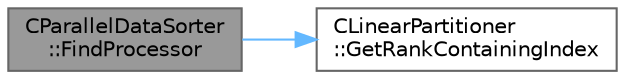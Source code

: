 digraph "CParallelDataSorter::FindProcessor"
{
 // LATEX_PDF_SIZE
  bgcolor="transparent";
  edge [fontname=Helvetica,fontsize=10,labelfontname=Helvetica,labelfontsize=10];
  node [fontname=Helvetica,fontsize=10,shape=box,height=0.2,width=0.4];
  rankdir="LR";
  Node1 [id="Node000001",label="CParallelDataSorter\l::FindProcessor",height=0.2,width=0.4,color="gray40", fillcolor="grey60", style="filled", fontcolor="black",tooltip="Get the Processor ID a Point belongs to."];
  Node1 -> Node2 [id="edge1_Node000001_Node000002",color="steelblue1",style="solid",tooltip=" "];
  Node2 [id="Node000002",label="CLinearPartitioner\l::GetRankContainingIndex",height=0.2,width=0.4,color="grey40", fillcolor="white", style="filled",URL="$classCLinearPartitioner.html#a15582f67cb6ec435a2f677591d0735b5",tooltip="Get the rank that owns the index based on the linear partitioning."];
}
